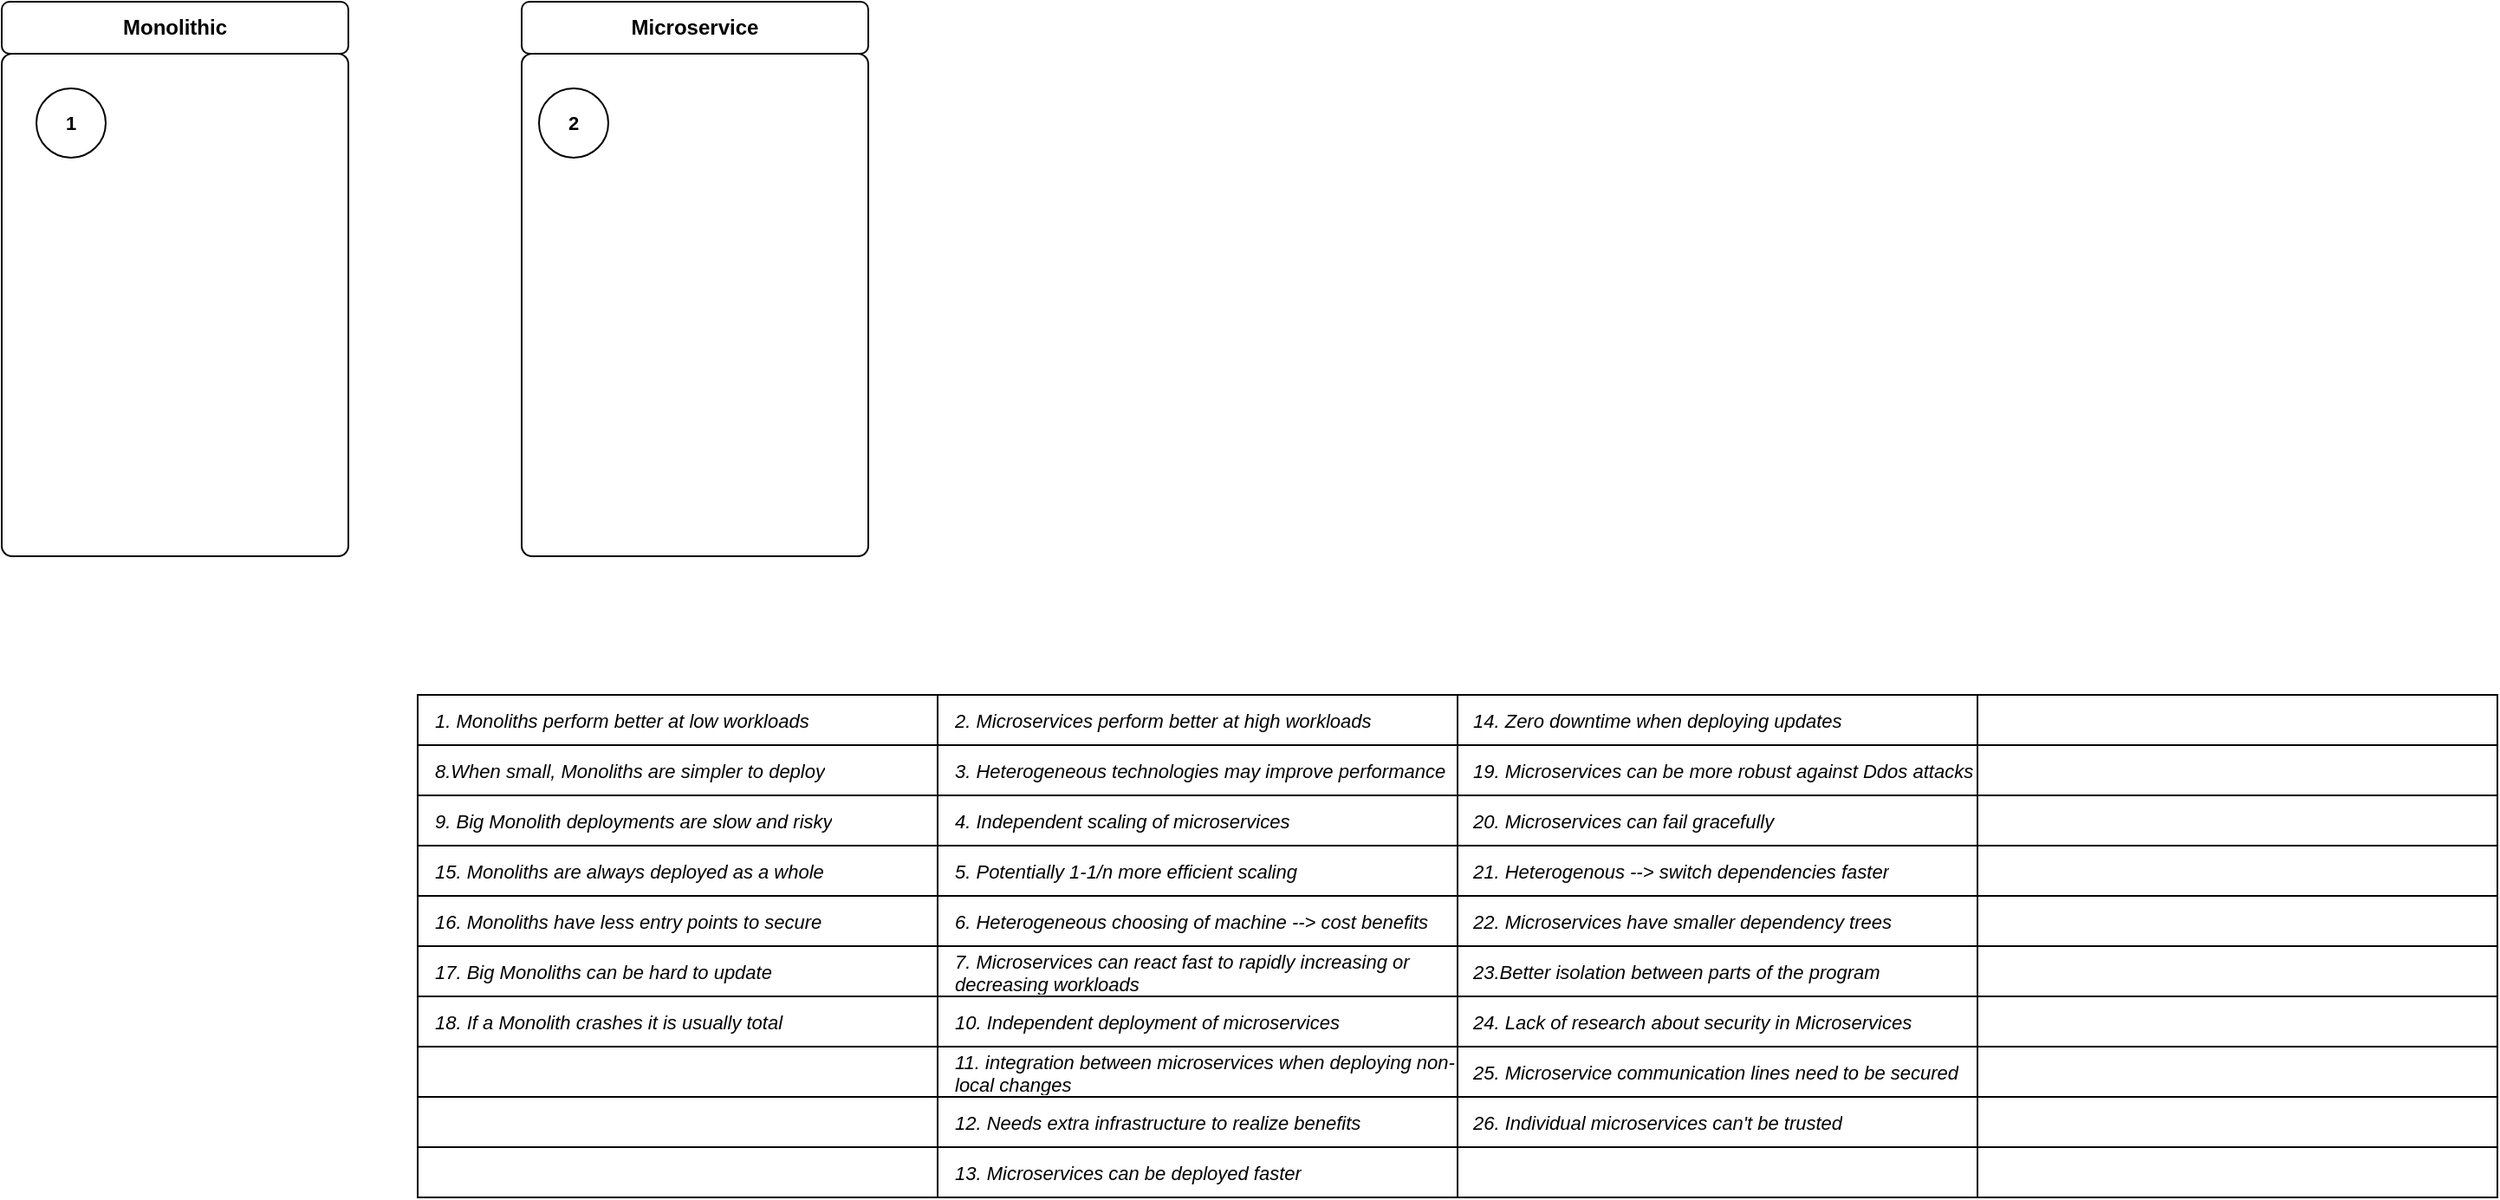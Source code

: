 <mxfile version="22.1.7" type="github">
  <diagram name="Page-1" id="W-vjmQ06WFevvg6zpkf7">
    <mxGraphModel dx="1593" dy="848" grid="1" gridSize="10" guides="1" tooltips="1" connect="1" arrows="1" fold="1" page="1" pageScale="1" pageWidth="1920" pageHeight="1200" math="0" shadow="0">
      <root>
        <mxCell id="0" />
        <mxCell id="1" parent="0" />
        <mxCell id="MGnrqEhcIA2YN0ipRjTh-1" value="" style="rounded=1;whiteSpace=wrap;html=1;arcSize=3;" vertex="1" parent="1">
          <mxGeometry x="350" y="220" width="200" height="290" as="geometry" />
        </mxCell>
        <mxCell id="MGnrqEhcIA2YN0ipRjTh-3" value="&lt;b&gt;Monolithic &lt;/b&gt;" style="rounded=1;whiteSpace=wrap;html=1;" vertex="1" parent="1">
          <mxGeometry x="350" y="190" width="200" height="30" as="geometry" />
        </mxCell>
        <mxCell id="MGnrqEhcIA2YN0ipRjTh-4" value="" style="rounded=1;whiteSpace=wrap;html=1;arcSize=3;" vertex="1" parent="1">
          <mxGeometry x="650" y="220" width="200" height="290" as="geometry" />
        </mxCell>
        <mxCell id="MGnrqEhcIA2YN0ipRjTh-5" value="&lt;b&gt;Microservice&lt;br&gt;&lt;/b&gt;" style="rounded=1;whiteSpace=wrap;html=1;" vertex="1" parent="1">
          <mxGeometry x="650" y="190" width="200" height="30" as="geometry" />
        </mxCell>
        <mxCell id="MGnrqEhcIA2YN0ipRjTh-41" value="&lt;b style=&quot;font-size: 11px;&quot;&gt;&lt;font style=&quot;font-size: 11px;&quot;&gt;1&lt;/font&gt;&lt;/b&gt;" style="ellipse;whiteSpace=wrap;html=1;aspect=fixed;fontSize=11;" vertex="1" parent="1">
          <mxGeometry x="370" y="240" width="40" height="40" as="geometry" />
        </mxCell>
        <mxCell id="MGnrqEhcIA2YN0ipRjTh-42" value="&lt;b&gt;2&lt;/b&gt;" style="ellipse;whiteSpace=wrap;html=1;aspect=fixed;fontSize=11;" vertex="1" parent="1">
          <mxGeometry x="660" y="240" width="40" height="40" as="geometry" />
        </mxCell>
        <mxCell id="MGnrqEhcIA2YN0ipRjTh-100" value="" style="shape=table;startSize=0;container=1;collapsible=0;childLayout=tableLayout;swimlaneLine=1;align=left;spacing=2;" vertex="1" parent="1">
          <mxGeometry x="590" y="590" width="1200" height="290" as="geometry" />
        </mxCell>
        <mxCell id="MGnrqEhcIA2YN0ipRjTh-101" value="" style="shape=tableRow;horizontal=0;startSize=0;swimlaneHead=0;swimlaneBody=0;strokeColor=inherit;top=0;left=0;bottom=0;right=0;collapsible=0;dropTarget=0;fillColor=none;points=[[0,0.5],[1,0.5]];portConstraint=eastwest;" vertex="1" parent="MGnrqEhcIA2YN0ipRjTh-100">
          <mxGeometry width="1200" height="29" as="geometry" />
        </mxCell>
        <mxCell id="MGnrqEhcIA2YN0ipRjTh-171" value="1. Monoliths perform better at low workloads  " style="shape=partialRectangle;html=1;whiteSpace=wrap;connectable=0;strokeColor=inherit;overflow=hidden;fillColor=none;top=0;left=0;bottom=0;right=0;pointerEvents=1;align=left;fontSize=11;fontStyle=2;spacingLeft=8;" vertex="1" parent="MGnrqEhcIA2YN0ipRjTh-101">
          <mxGeometry width="300" height="29" as="geometry">
            <mxRectangle width="300" height="29" as="alternateBounds" />
          </mxGeometry>
        </mxCell>
        <mxCell id="MGnrqEhcIA2YN0ipRjTh-102" value="2. Microservices perform better at high workloads" style="shape=partialRectangle;html=1;whiteSpace=wrap;connectable=0;strokeColor=inherit;overflow=hidden;fillColor=none;top=0;left=0;bottom=0;right=0;pointerEvents=1;align=left;fontSize=11;fontStyle=2;spacingLeft=8;" vertex="1" parent="MGnrqEhcIA2YN0ipRjTh-101">
          <mxGeometry x="300" width="300" height="29" as="geometry">
            <mxRectangle width="300" height="29" as="alternateBounds" />
          </mxGeometry>
        </mxCell>
        <mxCell id="MGnrqEhcIA2YN0ipRjTh-103" value="14. Zero downtime when deploying updates" style="shape=partialRectangle;html=1;whiteSpace=wrap;connectable=0;strokeColor=inherit;overflow=hidden;fillColor=none;top=0;left=0;bottom=0;right=0;pointerEvents=1;align=left;fontSize=11;spacingLeft=7;fontStyle=2" vertex="1" parent="MGnrqEhcIA2YN0ipRjTh-101">
          <mxGeometry x="600" width="300" height="29" as="geometry">
            <mxRectangle width="300" height="29" as="alternateBounds" />
          </mxGeometry>
        </mxCell>
        <mxCell id="MGnrqEhcIA2YN0ipRjTh-146" style="shape=partialRectangle;html=1;whiteSpace=wrap;connectable=0;strokeColor=inherit;overflow=hidden;fillColor=none;top=0;left=0;bottom=0;right=0;pointerEvents=1;align=left;fontSize=11;spacingLeft=7;fontStyle=2" vertex="1" parent="MGnrqEhcIA2YN0ipRjTh-101">
          <mxGeometry x="900" width="300" height="29" as="geometry">
            <mxRectangle width="300" height="29" as="alternateBounds" />
          </mxGeometry>
        </mxCell>
        <mxCell id="MGnrqEhcIA2YN0ipRjTh-104" value="" style="shape=tableRow;horizontal=0;startSize=0;swimlaneHead=0;swimlaneBody=0;strokeColor=inherit;top=0;left=0;bottom=0;right=0;collapsible=0;dropTarget=0;fillColor=none;points=[[0,0.5],[1,0.5]];portConstraint=eastwest;" vertex="1" parent="MGnrqEhcIA2YN0ipRjTh-100">
          <mxGeometry y="29" width="1200" height="29" as="geometry" />
        </mxCell>
        <mxCell id="MGnrqEhcIA2YN0ipRjTh-172" value="8.When small, Monoliths are simpler to deploy" style="shape=partialRectangle;html=1;whiteSpace=wrap;connectable=0;strokeColor=inherit;overflow=hidden;fillColor=none;top=0;left=0;bottom=0;right=0;pointerEvents=1;align=left;fontSize=11;fontStyle=2;spacingLeft=8;" vertex="1" parent="MGnrqEhcIA2YN0ipRjTh-104">
          <mxGeometry width="300" height="29" as="geometry">
            <mxRectangle width="300" height="29" as="alternateBounds" />
          </mxGeometry>
        </mxCell>
        <mxCell id="MGnrqEhcIA2YN0ipRjTh-105" value="3. Heterogeneous technologies may improve performance" style="shape=partialRectangle;html=1;whiteSpace=wrap;connectable=0;strokeColor=inherit;overflow=hidden;fillColor=none;top=0;left=0;bottom=0;right=0;pointerEvents=1;align=left;fontSize=11;fontStyle=2;spacingLeft=8;" vertex="1" parent="MGnrqEhcIA2YN0ipRjTh-104">
          <mxGeometry x="300" width="300" height="29" as="geometry">
            <mxRectangle width="300" height="29" as="alternateBounds" />
          </mxGeometry>
        </mxCell>
        <mxCell id="MGnrqEhcIA2YN0ipRjTh-106" value="19. Microservices can be more robust against Ddos attacks" style="shape=partialRectangle;html=1;whiteSpace=wrap;connectable=0;strokeColor=inherit;overflow=hidden;fillColor=none;top=0;left=0;bottom=0;right=0;pointerEvents=1;align=left;fontSize=11;spacingLeft=7;fontStyle=2" vertex="1" parent="MGnrqEhcIA2YN0ipRjTh-104">
          <mxGeometry x="600" width="300" height="29" as="geometry">
            <mxRectangle width="300" height="29" as="alternateBounds" />
          </mxGeometry>
        </mxCell>
        <mxCell id="MGnrqEhcIA2YN0ipRjTh-147" style="shape=partialRectangle;html=1;whiteSpace=wrap;connectable=0;strokeColor=inherit;overflow=hidden;fillColor=none;top=0;left=0;bottom=0;right=0;pointerEvents=1;align=left;fontSize=11;spacingLeft=7;fontStyle=2" vertex="1" parent="MGnrqEhcIA2YN0ipRjTh-104">
          <mxGeometry x="900" width="300" height="29" as="geometry">
            <mxRectangle width="300" height="29" as="alternateBounds" />
          </mxGeometry>
        </mxCell>
        <mxCell id="MGnrqEhcIA2YN0ipRjTh-107" value="" style="shape=tableRow;horizontal=0;startSize=0;swimlaneHead=0;swimlaneBody=0;strokeColor=inherit;top=0;left=0;bottom=0;right=0;collapsible=0;dropTarget=0;fillColor=none;points=[[0,0.5],[1,0.5]];portConstraint=eastwest;" vertex="1" parent="MGnrqEhcIA2YN0ipRjTh-100">
          <mxGeometry y="58" width="1200" height="29" as="geometry" />
        </mxCell>
        <mxCell id="MGnrqEhcIA2YN0ipRjTh-173" value="9. Big Monolith deployments are slow and risky" style="shape=partialRectangle;html=1;whiteSpace=wrap;connectable=0;strokeColor=inherit;overflow=hidden;fillColor=none;top=0;left=0;bottom=0;right=0;pointerEvents=1;align=left;fontSize=11;fontStyle=2;spacingLeft=8;" vertex="1" parent="MGnrqEhcIA2YN0ipRjTh-107">
          <mxGeometry width="300" height="29" as="geometry">
            <mxRectangle width="300" height="29" as="alternateBounds" />
          </mxGeometry>
        </mxCell>
        <mxCell id="MGnrqEhcIA2YN0ipRjTh-108" value="4. Independent scaling of microservices" style="shape=partialRectangle;html=1;whiteSpace=wrap;connectable=0;strokeColor=inherit;overflow=hidden;fillColor=none;top=0;left=0;bottom=0;right=0;pointerEvents=1;align=left;fontSize=11;fontStyle=2;spacingLeft=8;" vertex="1" parent="MGnrqEhcIA2YN0ipRjTh-107">
          <mxGeometry x="300" width="300" height="29" as="geometry">
            <mxRectangle width="300" height="29" as="alternateBounds" />
          </mxGeometry>
        </mxCell>
        <mxCell id="MGnrqEhcIA2YN0ipRjTh-109" value="20. Microservices can fail gracefully" style="shape=partialRectangle;html=1;whiteSpace=wrap;connectable=0;strokeColor=inherit;overflow=hidden;fillColor=none;top=0;left=0;bottom=0;right=0;pointerEvents=1;align=left;fontSize=11;spacingLeft=7;fontStyle=2" vertex="1" parent="MGnrqEhcIA2YN0ipRjTh-107">
          <mxGeometry x="600" width="300" height="29" as="geometry">
            <mxRectangle width="300" height="29" as="alternateBounds" />
          </mxGeometry>
        </mxCell>
        <mxCell id="MGnrqEhcIA2YN0ipRjTh-148" style="shape=partialRectangle;html=1;whiteSpace=wrap;connectable=0;strokeColor=inherit;overflow=hidden;fillColor=none;top=0;left=0;bottom=0;right=0;pointerEvents=1;align=left;fontSize=11;spacingLeft=7;fontStyle=2" vertex="1" parent="MGnrqEhcIA2YN0ipRjTh-107">
          <mxGeometry x="900" width="300" height="29" as="geometry">
            <mxRectangle width="300" height="29" as="alternateBounds" />
          </mxGeometry>
        </mxCell>
        <mxCell id="MGnrqEhcIA2YN0ipRjTh-110" value="" style="shape=tableRow;horizontal=0;startSize=0;swimlaneHead=0;swimlaneBody=0;strokeColor=inherit;top=0;left=0;bottom=0;right=0;collapsible=0;dropTarget=0;fillColor=none;points=[[0,0.5],[1,0.5]];portConstraint=eastwest;" vertex="1" parent="MGnrqEhcIA2YN0ipRjTh-100">
          <mxGeometry y="87" width="1200" height="29" as="geometry" />
        </mxCell>
        <mxCell id="MGnrqEhcIA2YN0ipRjTh-174" value="15. Monoliths are always deployed as a whole" style="shape=partialRectangle;html=1;whiteSpace=wrap;connectable=0;strokeColor=inherit;overflow=hidden;fillColor=none;top=0;left=0;bottom=0;right=0;pointerEvents=1;align=left;fontSize=11;fontStyle=2;spacingLeft=8;" vertex="1" parent="MGnrqEhcIA2YN0ipRjTh-110">
          <mxGeometry width="300" height="29" as="geometry">
            <mxRectangle width="300" height="29" as="alternateBounds" />
          </mxGeometry>
        </mxCell>
        <mxCell id="MGnrqEhcIA2YN0ipRjTh-111" value="5. Potentially 1-1/n more efficient scaling" style="shape=partialRectangle;html=1;whiteSpace=wrap;connectable=0;strokeColor=inherit;overflow=hidden;fillColor=none;top=0;left=0;bottom=0;right=0;pointerEvents=1;align=left;fontSize=11;fontStyle=2;spacingLeft=8;" vertex="1" parent="MGnrqEhcIA2YN0ipRjTh-110">
          <mxGeometry x="300" width="300" height="29" as="geometry">
            <mxRectangle width="300" height="29" as="alternateBounds" />
          </mxGeometry>
        </mxCell>
        <mxCell id="MGnrqEhcIA2YN0ipRjTh-112" value="21. Heterogenous --&amp;gt; switch dependencies faster" style="shape=partialRectangle;html=1;whiteSpace=wrap;connectable=0;strokeColor=inherit;overflow=hidden;fillColor=none;top=0;left=0;bottom=0;right=0;pointerEvents=1;align=left;fontSize=11;spacingLeft=7;fontStyle=2" vertex="1" parent="MGnrqEhcIA2YN0ipRjTh-110">
          <mxGeometry x="600" width="300" height="29" as="geometry">
            <mxRectangle width="300" height="29" as="alternateBounds" />
          </mxGeometry>
        </mxCell>
        <mxCell id="MGnrqEhcIA2YN0ipRjTh-149" style="shape=partialRectangle;html=1;whiteSpace=wrap;connectable=0;strokeColor=inherit;overflow=hidden;fillColor=none;top=0;left=0;bottom=0;right=0;pointerEvents=1;align=left;fontSize=11;spacingLeft=7;fontStyle=2" vertex="1" parent="MGnrqEhcIA2YN0ipRjTh-110">
          <mxGeometry x="900" width="300" height="29" as="geometry">
            <mxRectangle width="300" height="29" as="alternateBounds" />
          </mxGeometry>
        </mxCell>
        <mxCell id="MGnrqEhcIA2YN0ipRjTh-113" value="" style="shape=tableRow;horizontal=0;startSize=0;swimlaneHead=0;swimlaneBody=0;strokeColor=inherit;top=0;left=0;bottom=0;right=0;collapsible=0;dropTarget=0;fillColor=none;points=[[0,0.5],[1,0.5]];portConstraint=eastwest;" vertex="1" parent="MGnrqEhcIA2YN0ipRjTh-100">
          <mxGeometry y="116" width="1200" height="29" as="geometry" />
        </mxCell>
        <mxCell id="MGnrqEhcIA2YN0ipRjTh-175" value="&lt;div&gt;16. Monoliths have less entry points to secure&lt;/div&gt;" style="shape=partialRectangle;html=1;whiteSpace=wrap;connectable=0;strokeColor=inherit;overflow=hidden;fillColor=none;top=0;left=0;bottom=0;right=0;pointerEvents=1;align=left;fontSize=11;fontStyle=2;spacingLeft=8;" vertex="1" parent="MGnrqEhcIA2YN0ipRjTh-113">
          <mxGeometry width="300" height="29" as="geometry">
            <mxRectangle width="300" height="29" as="alternateBounds" />
          </mxGeometry>
        </mxCell>
        <mxCell id="MGnrqEhcIA2YN0ipRjTh-114" value="6. Heterogeneous choosing of machine --&amp;gt; cost benefits" style="shape=partialRectangle;html=1;whiteSpace=wrap;connectable=0;strokeColor=inherit;overflow=hidden;fillColor=none;top=0;left=0;bottom=0;right=0;pointerEvents=1;align=left;fontSize=11;fontStyle=2;spacingLeft=8;" vertex="1" parent="MGnrqEhcIA2YN0ipRjTh-113">
          <mxGeometry x="300" width="300" height="29" as="geometry">
            <mxRectangle width="300" height="29" as="alternateBounds" />
          </mxGeometry>
        </mxCell>
        <mxCell id="MGnrqEhcIA2YN0ipRjTh-115" value="22. Microservices have smaller dependency trees" style="shape=partialRectangle;html=1;whiteSpace=wrap;connectable=0;strokeColor=inherit;overflow=hidden;fillColor=none;top=0;left=0;bottom=0;right=0;pointerEvents=1;align=left;fontSize=11;spacingLeft=7;fontStyle=2" vertex="1" parent="MGnrqEhcIA2YN0ipRjTh-113">
          <mxGeometry x="600" width="300" height="29" as="geometry">
            <mxRectangle width="300" height="29" as="alternateBounds" />
          </mxGeometry>
        </mxCell>
        <mxCell id="MGnrqEhcIA2YN0ipRjTh-150" style="shape=partialRectangle;html=1;whiteSpace=wrap;connectable=0;strokeColor=inherit;overflow=hidden;fillColor=none;top=0;left=0;bottom=0;right=0;pointerEvents=1;align=left;fontSize=11;spacingLeft=7;fontStyle=2" vertex="1" parent="MGnrqEhcIA2YN0ipRjTh-113">
          <mxGeometry x="900" width="300" height="29" as="geometry">
            <mxRectangle width="300" height="29" as="alternateBounds" />
          </mxGeometry>
        </mxCell>
        <mxCell id="MGnrqEhcIA2YN0ipRjTh-116" value="" style="shape=tableRow;horizontal=0;startSize=0;swimlaneHead=0;swimlaneBody=0;strokeColor=inherit;top=0;left=0;bottom=0;right=0;collapsible=0;dropTarget=0;fillColor=none;points=[[0,0.5],[1,0.5]];portConstraint=eastwest;" vertex="1" parent="MGnrqEhcIA2YN0ipRjTh-100">
          <mxGeometry y="145" width="1200" height="29" as="geometry" />
        </mxCell>
        <mxCell id="MGnrqEhcIA2YN0ipRjTh-176" value="17. Big Monoliths can be hard to update" style="shape=partialRectangle;html=1;whiteSpace=wrap;connectable=0;strokeColor=inherit;overflow=hidden;fillColor=none;top=0;left=0;bottom=0;right=0;pointerEvents=1;align=left;fontSize=11;fontStyle=2;spacingLeft=8;" vertex="1" parent="MGnrqEhcIA2YN0ipRjTh-116">
          <mxGeometry width="300" height="29" as="geometry">
            <mxRectangle width="300" height="29" as="alternateBounds" />
          </mxGeometry>
        </mxCell>
        <mxCell id="MGnrqEhcIA2YN0ipRjTh-117" value="7. Microservices can react fast to rapidly increasing or decreasing workloads" style="shape=partialRectangle;html=1;whiteSpace=wrap;connectable=0;strokeColor=inherit;overflow=hidden;fillColor=none;top=0;left=0;bottom=0;right=0;pointerEvents=1;align=left;fontSize=11;fontStyle=2;spacingLeft=8;" vertex="1" parent="MGnrqEhcIA2YN0ipRjTh-116">
          <mxGeometry x="300" width="300" height="29" as="geometry">
            <mxRectangle width="300" height="29" as="alternateBounds" />
          </mxGeometry>
        </mxCell>
        <mxCell id="MGnrqEhcIA2YN0ipRjTh-118" value="23.Better isolation between parts of the program" style="shape=partialRectangle;html=1;whiteSpace=wrap;connectable=0;strokeColor=inherit;overflow=hidden;fillColor=none;top=0;left=0;bottom=0;right=0;pointerEvents=1;align=left;fontSize=11;spacingLeft=7;fontStyle=2" vertex="1" parent="MGnrqEhcIA2YN0ipRjTh-116">
          <mxGeometry x="600" width="300" height="29" as="geometry">
            <mxRectangle width="300" height="29" as="alternateBounds" />
          </mxGeometry>
        </mxCell>
        <mxCell id="MGnrqEhcIA2YN0ipRjTh-151" style="shape=partialRectangle;html=1;whiteSpace=wrap;connectable=0;strokeColor=inherit;overflow=hidden;fillColor=none;top=0;left=0;bottom=0;right=0;pointerEvents=1;align=left;fontSize=11;spacingLeft=7;fontStyle=2" vertex="1" parent="MGnrqEhcIA2YN0ipRjTh-116">
          <mxGeometry x="900" width="300" height="29" as="geometry">
            <mxRectangle width="300" height="29" as="alternateBounds" />
          </mxGeometry>
        </mxCell>
        <mxCell id="MGnrqEhcIA2YN0ipRjTh-119" value="" style="shape=tableRow;horizontal=0;startSize=0;swimlaneHead=0;swimlaneBody=0;strokeColor=inherit;top=0;left=0;bottom=0;right=0;collapsible=0;dropTarget=0;fillColor=none;points=[[0,0.5],[1,0.5]];portConstraint=eastwest;" vertex="1" parent="MGnrqEhcIA2YN0ipRjTh-100">
          <mxGeometry y="174" width="1200" height="29" as="geometry" />
        </mxCell>
        <mxCell id="MGnrqEhcIA2YN0ipRjTh-177" value="18. If a Monolith crashes it is usually total" style="shape=partialRectangle;html=1;whiteSpace=wrap;connectable=0;strokeColor=inherit;overflow=hidden;fillColor=none;top=0;left=0;bottom=0;right=0;pointerEvents=1;align=left;fontSize=11;fontStyle=2;spacingLeft=8;" vertex="1" parent="MGnrqEhcIA2YN0ipRjTh-119">
          <mxGeometry width="300" height="29" as="geometry">
            <mxRectangle width="300" height="29" as="alternateBounds" />
          </mxGeometry>
        </mxCell>
        <mxCell id="MGnrqEhcIA2YN0ipRjTh-120" value="10. Independent deployment of microservices" style="shape=partialRectangle;html=1;whiteSpace=wrap;connectable=0;strokeColor=inherit;overflow=hidden;fillColor=none;top=0;left=0;bottom=0;right=0;pointerEvents=1;align=left;fontSize=11;fontStyle=2;spacingLeft=8;" vertex="1" parent="MGnrqEhcIA2YN0ipRjTh-119">
          <mxGeometry x="300" width="300" height="29" as="geometry">
            <mxRectangle width="300" height="29" as="alternateBounds" />
          </mxGeometry>
        </mxCell>
        <mxCell id="MGnrqEhcIA2YN0ipRjTh-121" value="24. Lack of research about security in Microservices" style="shape=partialRectangle;html=1;whiteSpace=wrap;connectable=0;strokeColor=inherit;overflow=hidden;fillColor=none;top=0;left=0;bottom=0;right=0;pointerEvents=1;align=left;fontSize=11;spacingLeft=7;fontStyle=2" vertex="1" parent="MGnrqEhcIA2YN0ipRjTh-119">
          <mxGeometry x="600" width="300" height="29" as="geometry">
            <mxRectangle width="300" height="29" as="alternateBounds" />
          </mxGeometry>
        </mxCell>
        <mxCell id="MGnrqEhcIA2YN0ipRjTh-152" style="shape=partialRectangle;html=1;whiteSpace=wrap;connectable=0;strokeColor=inherit;overflow=hidden;fillColor=none;top=0;left=0;bottom=0;right=0;pointerEvents=1;align=left;fontSize=11;spacingLeft=7;fontStyle=2" vertex="1" parent="MGnrqEhcIA2YN0ipRjTh-119">
          <mxGeometry x="900" width="300" height="29" as="geometry">
            <mxRectangle width="300" height="29" as="alternateBounds" />
          </mxGeometry>
        </mxCell>
        <mxCell id="MGnrqEhcIA2YN0ipRjTh-122" value="" style="shape=tableRow;horizontal=0;startSize=0;swimlaneHead=0;swimlaneBody=0;strokeColor=inherit;top=0;left=0;bottom=0;right=0;collapsible=0;dropTarget=0;fillColor=none;points=[[0,0.5],[1,0.5]];portConstraint=eastwest;" vertex="1" parent="MGnrqEhcIA2YN0ipRjTh-100">
          <mxGeometry y="203" width="1200" height="29" as="geometry" />
        </mxCell>
        <mxCell id="MGnrqEhcIA2YN0ipRjTh-178" style="shape=partialRectangle;html=1;whiteSpace=wrap;connectable=0;strokeColor=inherit;overflow=hidden;fillColor=none;top=0;left=0;bottom=0;right=0;pointerEvents=1;align=left;fontSize=11;fontStyle=2;spacingLeft=8;" vertex="1" parent="MGnrqEhcIA2YN0ipRjTh-122">
          <mxGeometry width="300" height="29" as="geometry">
            <mxRectangle width="300" height="29" as="alternateBounds" />
          </mxGeometry>
        </mxCell>
        <mxCell id="MGnrqEhcIA2YN0ipRjTh-123" value="11. integration between microservices when deploying non-local changes" style="shape=partialRectangle;html=1;whiteSpace=wrap;connectable=0;strokeColor=inherit;overflow=hidden;fillColor=none;top=0;left=0;bottom=0;right=0;pointerEvents=1;align=left;fontSize=11;fontStyle=2;spacingLeft=8;" vertex="1" parent="MGnrqEhcIA2YN0ipRjTh-122">
          <mxGeometry x="300" width="300" height="29" as="geometry">
            <mxRectangle width="300" height="29" as="alternateBounds" />
          </mxGeometry>
        </mxCell>
        <mxCell id="MGnrqEhcIA2YN0ipRjTh-124" value="25. Microservice communication lines need to be secured" style="shape=partialRectangle;html=1;whiteSpace=wrap;connectable=0;strokeColor=inherit;overflow=hidden;fillColor=none;top=0;left=0;bottom=0;right=0;pointerEvents=1;align=left;fontSize=11;spacingLeft=7;fontStyle=2" vertex="1" parent="MGnrqEhcIA2YN0ipRjTh-122">
          <mxGeometry x="600" width="300" height="29" as="geometry">
            <mxRectangle width="300" height="29" as="alternateBounds" />
          </mxGeometry>
        </mxCell>
        <mxCell id="MGnrqEhcIA2YN0ipRjTh-153" style="shape=partialRectangle;html=1;whiteSpace=wrap;connectable=0;strokeColor=inherit;overflow=hidden;fillColor=none;top=0;left=0;bottom=0;right=0;pointerEvents=1;align=left;fontSize=11;spacingLeft=7;fontStyle=2" vertex="1" parent="MGnrqEhcIA2YN0ipRjTh-122">
          <mxGeometry x="900" width="300" height="29" as="geometry">
            <mxRectangle width="300" height="29" as="alternateBounds" />
          </mxGeometry>
        </mxCell>
        <mxCell id="MGnrqEhcIA2YN0ipRjTh-125" value="" style="shape=tableRow;horizontal=0;startSize=0;swimlaneHead=0;swimlaneBody=0;strokeColor=inherit;top=0;left=0;bottom=0;right=0;collapsible=0;dropTarget=0;fillColor=none;points=[[0,0.5],[1,0.5]];portConstraint=eastwest;" vertex="1" parent="MGnrqEhcIA2YN0ipRjTh-100">
          <mxGeometry y="232" width="1200" height="29" as="geometry" />
        </mxCell>
        <mxCell id="MGnrqEhcIA2YN0ipRjTh-179" style="shape=partialRectangle;html=1;whiteSpace=wrap;connectable=0;strokeColor=inherit;overflow=hidden;fillColor=none;top=0;left=0;bottom=0;right=0;pointerEvents=1;align=left;fontSize=11;fontStyle=2;spacingLeft=8;" vertex="1" parent="MGnrqEhcIA2YN0ipRjTh-125">
          <mxGeometry width="300" height="29" as="geometry">
            <mxRectangle width="300" height="29" as="alternateBounds" />
          </mxGeometry>
        </mxCell>
        <mxCell id="MGnrqEhcIA2YN0ipRjTh-126" value="12. Needs extra infrastructure to realize benefits" style="shape=partialRectangle;html=1;whiteSpace=wrap;connectable=0;strokeColor=inherit;overflow=hidden;fillColor=none;top=0;left=0;bottom=0;right=0;pointerEvents=1;align=left;fontSize=11;fontStyle=2;spacingLeft=8;" vertex="1" parent="MGnrqEhcIA2YN0ipRjTh-125">
          <mxGeometry x="300" width="300" height="29" as="geometry">
            <mxRectangle width="300" height="29" as="alternateBounds" />
          </mxGeometry>
        </mxCell>
        <mxCell id="MGnrqEhcIA2YN0ipRjTh-127" value="26. Individual microservices can&#39;t be trusted" style="shape=partialRectangle;html=1;whiteSpace=wrap;connectable=0;strokeColor=inherit;overflow=hidden;fillColor=none;top=0;left=0;bottom=0;right=0;pointerEvents=1;align=left;fontSize=11;spacingLeft=7;fontStyle=2" vertex="1" parent="MGnrqEhcIA2YN0ipRjTh-125">
          <mxGeometry x="600" width="300" height="29" as="geometry">
            <mxRectangle width="300" height="29" as="alternateBounds" />
          </mxGeometry>
        </mxCell>
        <mxCell id="MGnrqEhcIA2YN0ipRjTh-154" style="shape=partialRectangle;html=1;whiteSpace=wrap;connectable=0;strokeColor=inherit;overflow=hidden;fillColor=none;top=0;left=0;bottom=0;right=0;pointerEvents=1;align=left;fontSize=11;spacingLeft=7;fontStyle=2" vertex="1" parent="MGnrqEhcIA2YN0ipRjTh-125">
          <mxGeometry x="900" width="300" height="29" as="geometry">
            <mxRectangle width="300" height="29" as="alternateBounds" />
          </mxGeometry>
        </mxCell>
        <mxCell id="MGnrqEhcIA2YN0ipRjTh-128" value="" style="shape=tableRow;horizontal=0;startSize=0;swimlaneHead=0;swimlaneBody=0;strokeColor=inherit;top=0;left=0;bottom=0;right=0;collapsible=0;dropTarget=0;fillColor=none;points=[[0,0.5],[1,0.5]];portConstraint=eastwest;" vertex="1" parent="MGnrqEhcIA2YN0ipRjTh-100">
          <mxGeometry y="261" width="1200" height="29" as="geometry" />
        </mxCell>
        <mxCell id="MGnrqEhcIA2YN0ipRjTh-180" style="shape=partialRectangle;html=1;whiteSpace=wrap;connectable=0;strokeColor=inherit;overflow=hidden;fillColor=none;top=0;left=0;bottom=0;right=0;pointerEvents=1;align=left;fontSize=11;fontStyle=2;spacingLeft=8;" vertex="1" parent="MGnrqEhcIA2YN0ipRjTh-128">
          <mxGeometry width="300" height="29" as="geometry">
            <mxRectangle width="300" height="29" as="alternateBounds" />
          </mxGeometry>
        </mxCell>
        <mxCell id="MGnrqEhcIA2YN0ipRjTh-129" value="13. Microservices can be deployed faster" style="shape=partialRectangle;html=1;whiteSpace=wrap;connectable=0;strokeColor=inherit;overflow=hidden;fillColor=none;top=0;left=0;bottom=0;right=0;pointerEvents=1;align=left;fontSize=11;fontStyle=2;spacingLeft=8;" vertex="1" parent="MGnrqEhcIA2YN0ipRjTh-128">
          <mxGeometry x="300" width="300" height="29" as="geometry">
            <mxRectangle width="300" height="29" as="alternateBounds" />
          </mxGeometry>
        </mxCell>
        <mxCell id="MGnrqEhcIA2YN0ipRjTh-130" value="" style="shape=partialRectangle;html=1;whiteSpace=wrap;connectable=0;strokeColor=inherit;overflow=hidden;fillColor=none;top=0;left=0;bottom=0;right=0;pointerEvents=1;align=left;fontSize=11;spacingLeft=7;" vertex="1" parent="MGnrqEhcIA2YN0ipRjTh-128">
          <mxGeometry x="600" width="300" height="29" as="geometry">
            <mxRectangle width="300" height="29" as="alternateBounds" />
          </mxGeometry>
        </mxCell>
        <mxCell id="MGnrqEhcIA2YN0ipRjTh-155" style="shape=partialRectangle;html=1;whiteSpace=wrap;connectable=0;strokeColor=inherit;overflow=hidden;fillColor=none;top=0;left=0;bottom=0;right=0;pointerEvents=1;align=left;fontSize=11;spacingLeft=7;" vertex="1" parent="MGnrqEhcIA2YN0ipRjTh-128">
          <mxGeometry x="900" width="300" height="29" as="geometry">
            <mxRectangle width="300" height="29" as="alternateBounds" />
          </mxGeometry>
        </mxCell>
      </root>
    </mxGraphModel>
  </diagram>
</mxfile>
